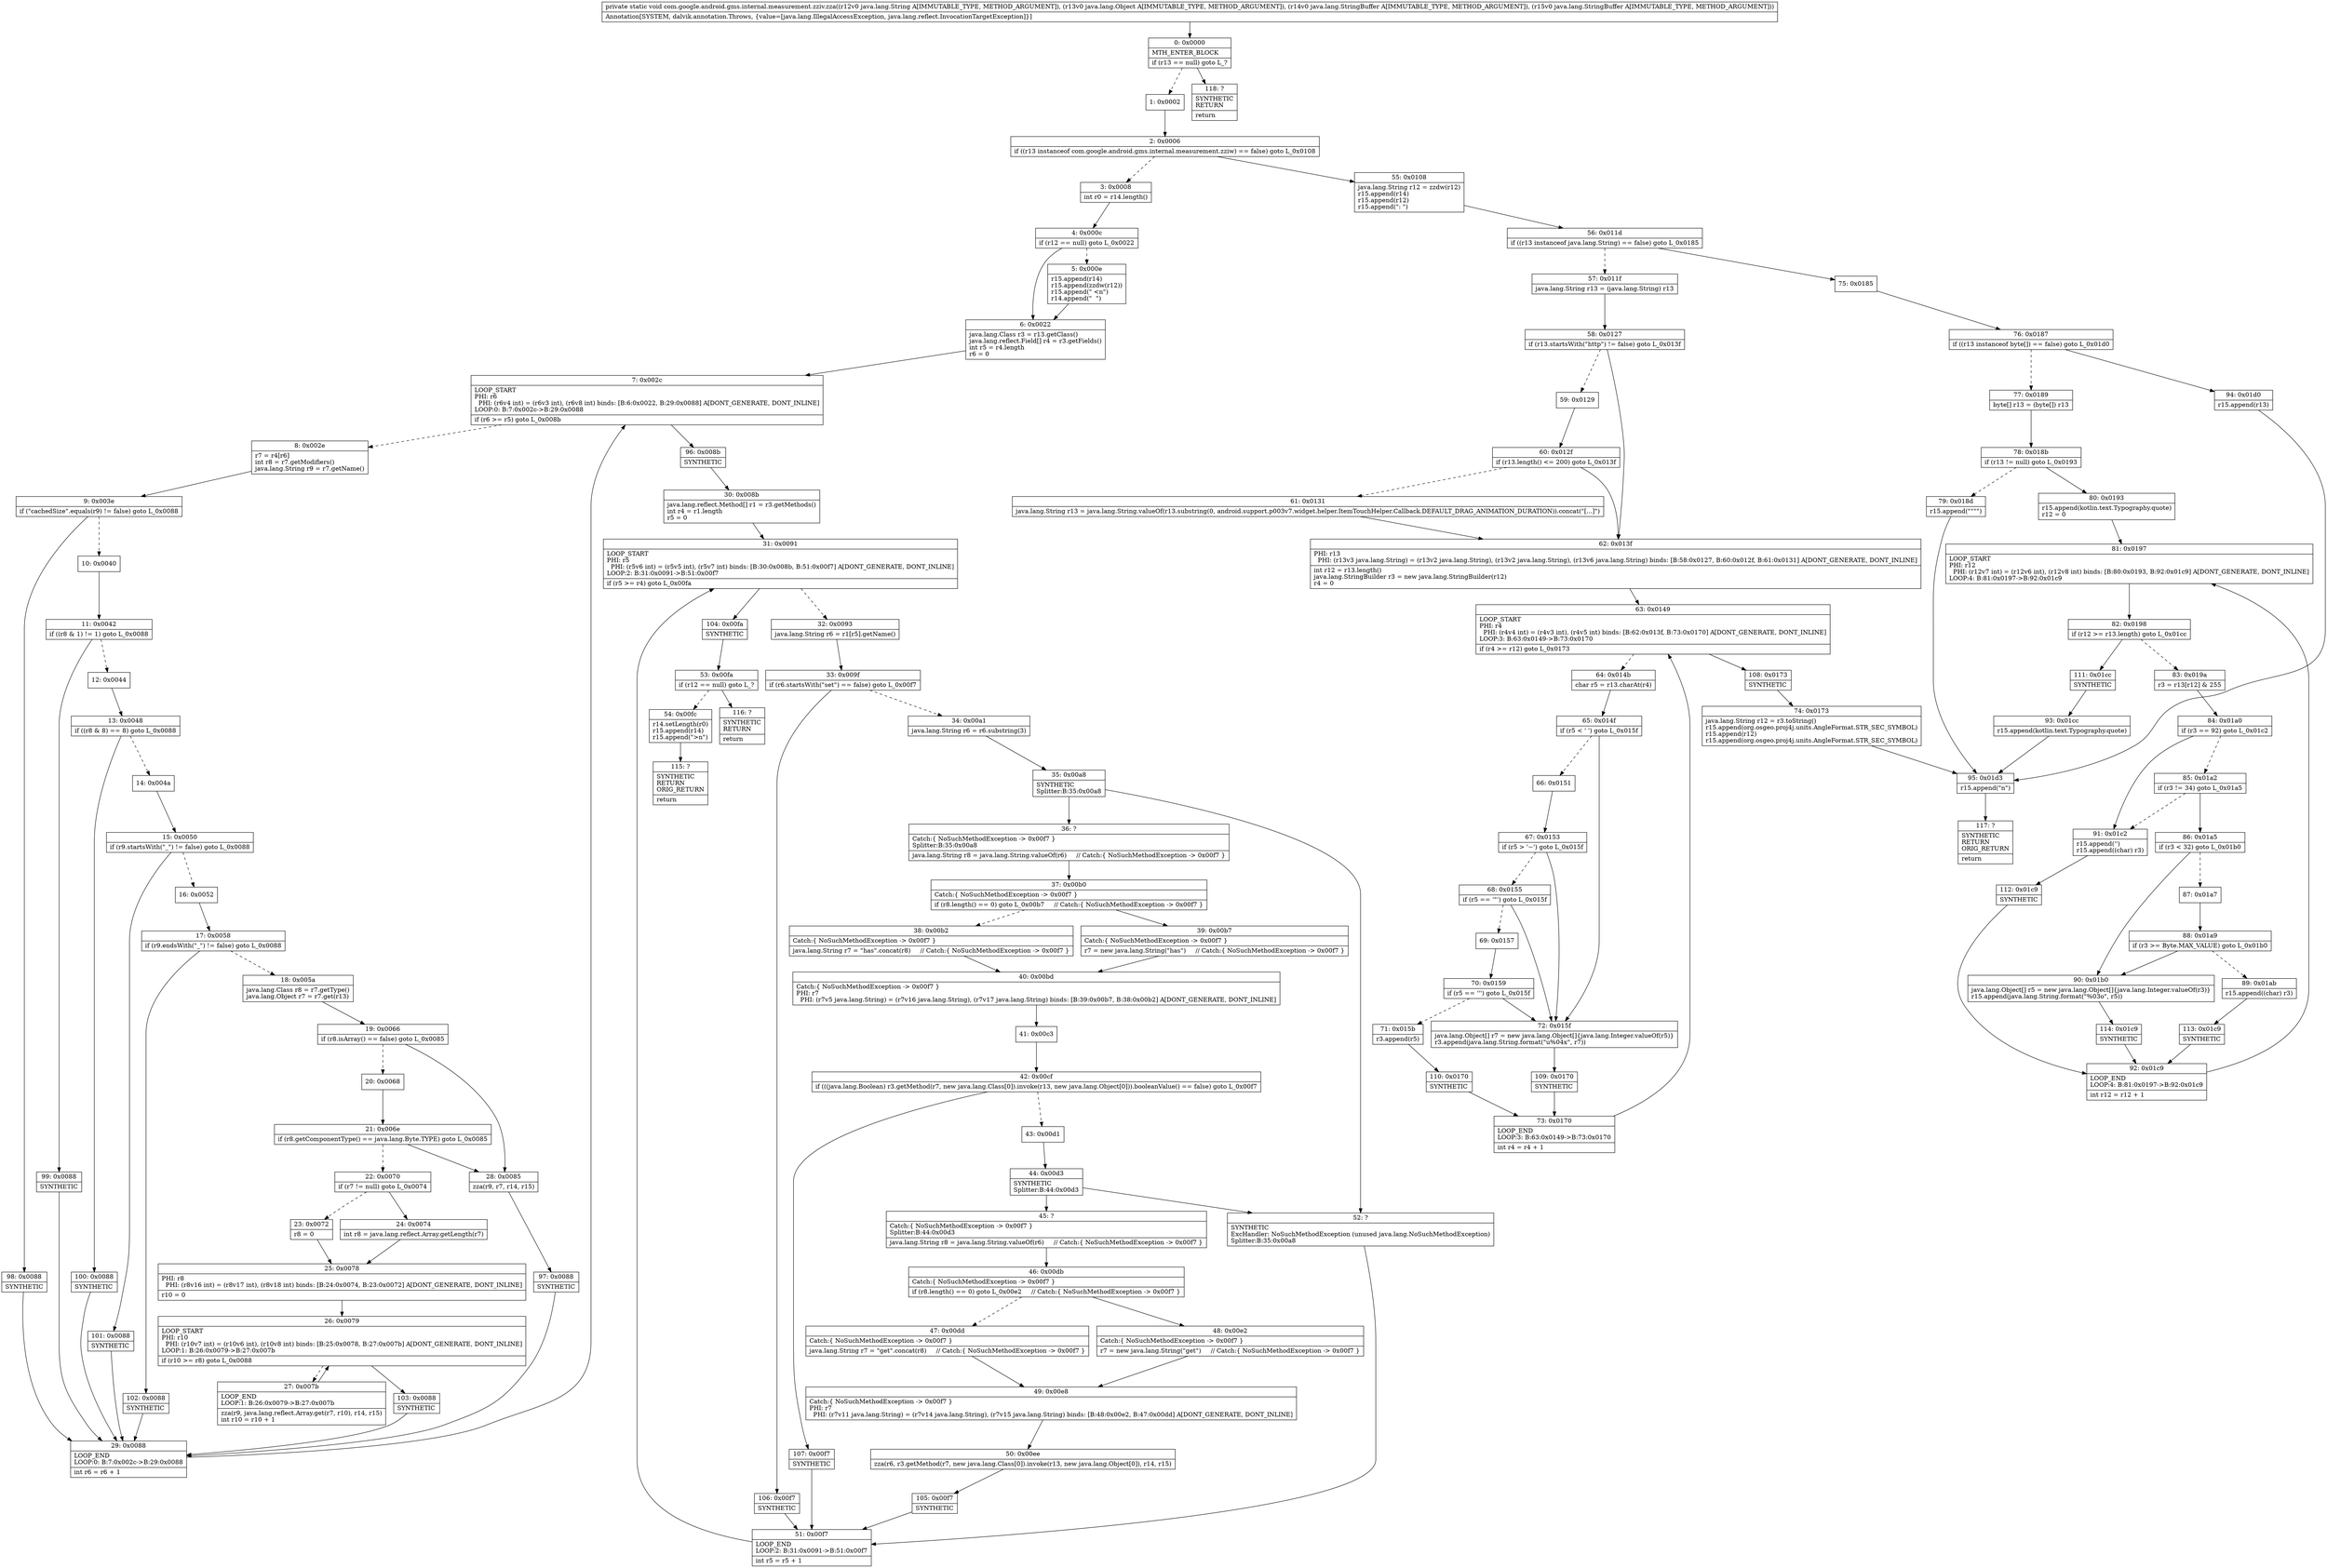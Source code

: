 digraph "CFG forcom.google.android.gms.internal.measurement.zziv.zza(Ljava\/lang\/String;Ljava\/lang\/Object;Ljava\/lang\/StringBuffer;Ljava\/lang\/StringBuffer;)V" {
Node_0 [shape=record,label="{0\:\ 0x0000|MTH_ENTER_BLOCK\l|if (r13 == null) goto L_?\l}"];
Node_1 [shape=record,label="{1\:\ 0x0002}"];
Node_2 [shape=record,label="{2\:\ 0x0006|if ((r13 instanceof com.google.android.gms.internal.measurement.zziw) == false) goto L_0x0108\l}"];
Node_3 [shape=record,label="{3\:\ 0x0008|int r0 = r14.length()\l}"];
Node_4 [shape=record,label="{4\:\ 0x000c|if (r12 == null) goto L_0x0022\l}"];
Node_5 [shape=record,label="{5\:\ 0x000e|r15.append(r14)\lr15.append(zzdw(r12))\lr15.append(\" \<n\")\lr14.append(\"  \")\l}"];
Node_6 [shape=record,label="{6\:\ 0x0022|java.lang.Class r3 = r13.getClass()\ljava.lang.reflect.Field[] r4 = r3.getFields()\lint r5 = r4.length\lr6 = 0\l}"];
Node_7 [shape=record,label="{7\:\ 0x002c|LOOP_START\lPHI: r6 \l  PHI: (r6v4 int) = (r6v3 int), (r6v8 int) binds: [B:6:0x0022, B:29:0x0088] A[DONT_GENERATE, DONT_INLINE]\lLOOP:0: B:7:0x002c\-\>B:29:0x0088\l|if (r6 \>= r5) goto L_0x008b\l}"];
Node_8 [shape=record,label="{8\:\ 0x002e|r7 = r4[r6]\lint r8 = r7.getModifiers()\ljava.lang.String r9 = r7.getName()\l}"];
Node_9 [shape=record,label="{9\:\ 0x003e|if (\"cachedSize\".equals(r9) != false) goto L_0x0088\l}"];
Node_10 [shape=record,label="{10\:\ 0x0040}"];
Node_11 [shape=record,label="{11\:\ 0x0042|if ((r8 & 1) != 1) goto L_0x0088\l}"];
Node_12 [shape=record,label="{12\:\ 0x0044}"];
Node_13 [shape=record,label="{13\:\ 0x0048|if ((r8 & 8) == 8) goto L_0x0088\l}"];
Node_14 [shape=record,label="{14\:\ 0x004a}"];
Node_15 [shape=record,label="{15\:\ 0x0050|if (r9.startsWith(\"_\") != false) goto L_0x0088\l}"];
Node_16 [shape=record,label="{16\:\ 0x0052}"];
Node_17 [shape=record,label="{17\:\ 0x0058|if (r9.endsWith(\"_\") != false) goto L_0x0088\l}"];
Node_18 [shape=record,label="{18\:\ 0x005a|java.lang.Class r8 = r7.getType()\ljava.lang.Object r7 = r7.get(r13)\l}"];
Node_19 [shape=record,label="{19\:\ 0x0066|if (r8.isArray() == false) goto L_0x0085\l}"];
Node_20 [shape=record,label="{20\:\ 0x0068}"];
Node_21 [shape=record,label="{21\:\ 0x006e|if (r8.getComponentType() == java.lang.Byte.TYPE) goto L_0x0085\l}"];
Node_22 [shape=record,label="{22\:\ 0x0070|if (r7 != null) goto L_0x0074\l}"];
Node_23 [shape=record,label="{23\:\ 0x0072|r8 = 0\l}"];
Node_24 [shape=record,label="{24\:\ 0x0074|int r8 = java.lang.reflect.Array.getLength(r7)\l}"];
Node_25 [shape=record,label="{25\:\ 0x0078|PHI: r8 \l  PHI: (r8v16 int) = (r8v17 int), (r8v18 int) binds: [B:24:0x0074, B:23:0x0072] A[DONT_GENERATE, DONT_INLINE]\l|r10 = 0\l}"];
Node_26 [shape=record,label="{26\:\ 0x0079|LOOP_START\lPHI: r10 \l  PHI: (r10v7 int) = (r10v6 int), (r10v8 int) binds: [B:25:0x0078, B:27:0x007b] A[DONT_GENERATE, DONT_INLINE]\lLOOP:1: B:26:0x0079\-\>B:27:0x007b\l|if (r10 \>= r8) goto L_0x0088\l}"];
Node_27 [shape=record,label="{27\:\ 0x007b|LOOP_END\lLOOP:1: B:26:0x0079\-\>B:27:0x007b\l|zza(r9, java.lang.reflect.Array.get(r7, r10), r14, r15)\lint r10 = r10 + 1\l}"];
Node_28 [shape=record,label="{28\:\ 0x0085|zza(r9, r7, r14, r15)\l}"];
Node_29 [shape=record,label="{29\:\ 0x0088|LOOP_END\lLOOP:0: B:7:0x002c\-\>B:29:0x0088\l|int r6 = r6 + 1\l}"];
Node_30 [shape=record,label="{30\:\ 0x008b|java.lang.reflect.Method[] r1 = r3.getMethods()\lint r4 = r1.length\lr5 = 0\l}"];
Node_31 [shape=record,label="{31\:\ 0x0091|LOOP_START\lPHI: r5 \l  PHI: (r5v6 int) = (r5v5 int), (r5v7 int) binds: [B:30:0x008b, B:51:0x00f7] A[DONT_GENERATE, DONT_INLINE]\lLOOP:2: B:31:0x0091\-\>B:51:0x00f7\l|if (r5 \>= r4) goto L_0x00fa\l}"];
Node_32 [shape=record,label="{32\:\ 0x0093|java.lang.String r6 = r1[r5].getName()\l}"];
Node_33 [shape=record,label="{33\:\ 0x009f|if (r6.startsWith(\"set\") == false) goto L_0x00f7\l}"];
Node_34 [shape=record,label="{34\:\ 0x00a1|java.lang.String r6 = r6.substring(3)\l}"];
Node_35 [shape=record,label="{35\:\ 0x00a8|SYNTHETIC\lSplitter:B:35:0x00a8\l}"];
Node_36 [shape=record,label="{36\:\ ?|Catch:\{ NoSuchMethodException \-\> 0x00f7 \}\lSplitter:B:35:0x00a8\l|java.lang.String r8 = java.lang.String.valueOf(r6)     \/\/ Catch:\{ NoSuchMethodException \-\> 0x00f7 \}\l}"];
Node_37 [shape=record,label="{37\:\ 0x00b0|Catch:\{ NoSuchMethodException \-\> 0x00f7 \}\l|if (r8.length() == 0) goto L_0x00b7     \/\/ Catch:\{ NoSuchMethodException \-\> 0x00f7 \}\l}"];
Node_38 [shape=record,label="{38\:\ 0x00b2|Catch:\{ NoSuchMethodException \-\> 0x00f7 \}\l|java.lang.String r7 = \"has\".concat(r8)     \/\/ Catch:\{ NoSuchMethodException \-\> 0x00f7 \}\l}"];
Node_39 [shape=record,label="{39\:\ 0x00b7|Catch:\{ NoSuchMethodException \-\> 0x00f7 \}\l|r7 = new java.lang.String(\"has\")     \/\/ Catch:\{ NoSuchMethodException \-\> 0x00f7 \}\l}"];
Node_40 [shape=record,label="{40\:\ 0x00bd|Catch:\{ NoSuchMethodException \-\> 0x00f7 \}\lPHI: r7 \l  PHI: (r7v5 java.lang.String) = (r7v16 java.lang.String), (r7v17 java.lang.String) binds: [B:39:0x00b7, B:38:0x00b2] A[DONT_GENERATE, DONT_INLINE]\l}"];
Node_41 [shape=record,label="{41\:\ 0x00c3}"];
Node_42 [shape=record,label="{42\:\ 0x00cf|if (((java.lang.Boolean) r3.getMethod(r7, new java.lang.Class[0]).invoke(r13, new java.lang.Object[0])).booleanValue() == false) goto L_0x00f7\l}"];
Node_43 [shape=record,label="{43\:\ 0x00d1}"];
Node_44 [shape=record,label="{44\:\ 0x00d3|SYNTHETIC\lSplitter:B:44:0x00d3\l}"];
Node_45 [shape=record,label="{45\:\ ?|Catch:\{ NoSuchMethodException \-\> 0x00f7 \}\lSplitter:B:44:0x00d3\l|java.lang.String r8 = java.lang.String.valueOf(r6)     \/\/ Catch:\{ NoSuchMethodException \-\> 0x00f7 \}\l}"];
Node_46 [shape=record,label="{46\:\ 0x00db|Catch:\{ NoSuchMethodException \-\> 0x00f7 \}\l|if (r8.length() == 0) goto L_0x00e2     \/\/ Catch:\{ NoSuchMethodException \-\> 0x00f7 \}\l}"];
Node_47 [shape=record,label="{47\:\ 0x00dd|Catch:\{ NoSuchMethodException \-\> 0x00f7 \}\l|java.lang.String r7 = \"get\".concat(r8)     \/\/ Catch:\{ NoSuchMethodException \-\> 0x00f7 \}\l}"];
Node_48 [shape=record,label="{48\:\ 0x00e2|Catch:\{ NoSuchMethodException \-\> 0x00f7 \}\l|r7 = new java.lang.String(\"get\")     \/\/ Catch:\{ NoSuchMethodException \-\> 0x00f7 \}\l}"];
Node_49 [shape=record,label="{49\:\ 0x00e8|Catch:\{ NoSuchMethodException \-\> 0x00f7 \}\lPHI: r7 \l  PHI: (r7v11 java.lang.String) = (r7v14 java.lang.String), (r7v15 java.lang.String) binds: [B:48:0x00e2, B:47:0x00dd] A[DONT_GENERATE, DONT_INLINE]\l}"];
Node_50 [shape=record,label="{50\:\ 0x00ee|zza(r6, r3.getMethod(r7, new java.lang.Class[0]).invoke(r13, new java.lang.Object[0]), r14, r15)\l}"];
Node_51 [shape=record,label="{51\:\ 0x00f7|LOOP_END\lLOOP:2: B:31:0x0091\-\>B:51:0x00f7\l|int r5 = r5 + 1\l}"];
Node_52 [shape=record,label="{52\:\ ?|SYNTHETIC\lExcHandler: NoSuchMethodException (unused java.lang.NoSuchMethodException)\lSplitter:B:35:0x00a8\l}"];
Node_53 [shape=record,label="{53\:\ 0x00fa|if (r12 == null) goto L_?\l}"];
Node_54 [shape=record,label="{54\:\ 0x00fc|r14.setLength(r0)\lr15.append(r14)\lr15.append(\"\>n\")\l}"];
Node_55 [shape=record,label="{55\:\ 0x0108|java.lang.String r12 = zzdw(r12)\lr15.append(r14)\lr15.append(r12)\lr15.append(\": \")\l}"];
Node_56 [shape=record,label="{56\:\ 0x011d|if ((r13 instanceof java.lang.String) == false) goto L_0x0185\l}"];
Node_57 [shape=record,label="{57\:\ 0x011f|java.lang.String r13 = (java.lang.String) r13\l}"];
Node_58 [shape=record,label="{58\:\ 0x0127|if (r13.startsWith(\"http\") != false) goto L_0x013f\l}"];
Node_59 [shape=record,label="{59\:\ 0x0129}"];
Node_60 [shape=record,label="{60\:\ 0x012f|if (r13.length() \<= 200) goto L_0x013f\l}"];
Node_61 [shape=record,label="{61\:\ 0x0131|java.lang.String r13 = java.lang.String.valueOf(r13.substring(0, android.support.p003v7.widget.helper.ItemTouchHelper.Callback.DEFAULT_DRAG_ANIMATION_DURATION)).concat(\"[...]\")\l}"];
Node_62 [shape=record,label="{62\:\ 0x013f|PHI: r13 \l  PHI: (r13v3 java.lang.String) = (r13v2 java.lang.String), (r13v2 java.lang.String), (r13v6 java.lang.String) binds: [B:58:0x0127, B:60:0x012f, B:61:0x0131] A[DONT_GENERATE, DONT_INLINE]\l|int r12 = r13.length()\ljava.lang.StringBuilder r3 = new java.lang.StringBuilder(r12)\lr4 = 0\l}"];
Node_63 [shape=record,label="{63\:\ 0x0149|LOOP_START\lPHI: r4 \l  PHI: (r4v4 int) = (r4v3 int), (r4v5 int) binds: [B:62:0x013f, B:73:0x0170] A[DONT_GENERATE, DONT_INLINE]\lLOOP:3: B:63:0x0149\-\>B:73:0x0170\l|if (r4 \>= r12) goto L_0x0173\l}"];
Node_64 [shape=record,label="{64\:\ 0x014b|char r5 = r13.charAt(r4)\l}"];
Node_65 [shape=record,label="{65\:\ 0x014f|if (r5 \< ' ') goto L_0x015f\l}"];
Node_66 [shape=record,label="{66\:\ 0x0151}"];
Node_67 [shape=record,label="{67\:\ 0x0153|if (r5 \> '~') goto L_0x015f\l}"];
Node_68 [shape=record,label="{68\:\ 0x0155|if (r5 == '\"') goto L_0x015f\l}"];
Node_69 [shape=record,label="{69\:\ 0x0157}"];
Node_70 [shape=record,label="{70\:\ 0x0159|if (r5 == ''') goto L_0x015f\l}"];
Node_71 [shape=record,label="{71\:\ 0x015b|r3.append(r5)\l}"];
Node_72 [shape=record,label="{72\:\ 0x015f|java.lang.Object[] r7 = new java.lang.Object[]\{java.lang.Integer.valueOf(r5)\}\lr3.append(java.lang.String.format(\"u%04x\", r7))\l}"];
Node_73 [shape=record,label="{73\:\ 0x0170|LOOP_END\lLOOP:3: B:63:0x0149\-\>B:73:0x0170\l|int r4 = r4 + 1\l}"];
Node_74 [shape=record,label="{74\:\ 0x0173|java.lang.String r12 = r3.toString()\lr15.append(org.osgeo.proj4j.units.AngleFormat.STR_SEC_SYMBOL)\lr15.append(r12)\lr15.append(org.osgeo.proj4j.units.AngleFormat.STR_SEC_SYMBOL)\l}"];
Node_75 [shape=record,label="{75\:\ 0x0185}"];
Node_76 [shape=record,label="{76\:\ 0x0187|if ((r13 instanceof byte[]) == false) goto L_0x01d0\l}"];
Node_77 [shape=record,label="{77\:\ 0x0189|byte[] r13 = (byte[]) r13\l}"];
Node_78 [shape=record,label="{78\:\ 0x018b|if (r13 != null) goto L_0x0193\l}"];
Node_79 [shape=record,label="{79\:\ 0x018d|r15.append(\"\"\"\")\l}"];
Node_80 [shape=record,label="{80\:\ 0x0193|r15.append(kotlin.text.Typography.quote)\lr12 = 0\l}"];
Node_81 [shape=record,label="{81\:\ 0x0197|LOOP_START\lPHI: r12 \l  PHI: (r12v7 int) = (r12v6 int), (r12v8 int) binds: [B:80:0x0193, B:92:0x01c9] A[DONT_GENERATE, DONT_INLINE]\lLOOP:4: B:81:0x0197\-\>B:92:0x01c9\l}"];
Node_82 [shape=record,label="{82\:\ 0x0198|if (r12 \>= r13.length) goto L_0x01cc\l}"];
Node_83 [shape=record,label="{83\:\ 0x019a|r3 = r13[r12] & 255\l}"];
Node_84 [shape=record,label="{84\:\ 0x01a0|if (r3 == 92) goto L_0x01c2\l}"];
Node_85 [shape=record,label="{85\:\ 0x01a2|if (r3 != 34) goto L_0x01a5\l}"];
Node_86 [shape=record,label="{86\:\ 0x01a5|if (r3 \< 32) goto L_0x01b0\l}"];
Node_87 [shape=record,label="{87\:\ 0x01a7}"];
Node_88 [shape=record,label="{88\:\ 0x01a9|if (r3 \>= Byte.MAX_VALUE) goto L_0x01b0\l}"];
Node_89 [shape=record,label="{89\:\ 0x01ab|r15.append((char) r3)\l}"];
Node_90 [shape=record,label="{90\:\ 0x01b0|java.lang.Object[] r5 = new java.lang.Object[]\{java.lang.Integer.valueOf(r3)\}\lr15.append(java.lang.String.format(\"%03o\", r5))\l}"];
Node_91 [shape=record,label="{91\:\ 0x01c2|r15.append('')\lr15.append((char) r3)\l}"];
Node_92 [shape=record,label="{92\:\ 0x01c9|LOOP_END\lLOOP:4: B:81:0x0197\-\>B:92:0x01c9\l|int r12 = r12 + 1\l}"];
Node_93 [shape=record,label="{93\:\ 0x01cc|r15.append(kotlin.text.Typography.quote)\l}"];
Node_94 [shape=record,label="{94\:\ 0x01d0|r15.append(r13)\l}"];
Node_95 [shape=record,label="{95\:\ 0x01d3|r15.append(\"n\")\l}"];
Node_96 [shape=record,label="{96\:\ 0x008b|SYNTHETIC\l}"];
Node_97 [shape=record,label="{97\:\ 0x0088|SYNTHETIC\l}"];
Node_98 [shape=record,label="{98\:\ 0x0088|SYNTHETIC\l}"];
Node_99 [shape=record,label="{99\:\ 0x0088|SYNTHETIC\l}"];
Node_100 [shape=record,label="{100\:\ 0x0088|SYNTHETIC\l}"];
Node_101 [shape=record,label="{101\:\ 0x0088|SYNTHETIC\l}"];
Node_102 [shape=record,label="{102\:\ 0x0088|SYNTHETIC\l}"];
Node_103 [shape=record,label="{103\:\ 0x0088|SYNTHETIC\l}"];
Node_104 [shape=record,label="{104\:\ 0x00fa|SYNTHETIC\l}"];
Node_105 [shape=record,label="{105\:\ 0x00f7|SYNTHETIC\l}"];
Node_106 [shape=record,label="{106\:\ 0x00f7|SYNTHETIC\l}"];
Node_107 [shape=record,label="{107\:\ 0x00f7|SYNTHETIC\l}"];
Node_108 [shape=record,label="{108\:\ 0x0173|SYNTHETIC\l}"];
Node_109 [shape=record,label="{109\:\ 0x0170|SYNTHETIC\l}"];
Node_110 [shape=record,label="{110\:\ 0x0170|SYNTHETIC\l}"];
Node_111 [shape=record,label="{111\:\ 0x01cc|SYNTHETIC\l}"];
Node_112 [shape=record,label="{112\:\ 0x01c9|SYNTHETIC\l}"];
Node_113 [shape=record,label="{113\:\ 0x01c9|SYNTHETIC\l}"];
Node_114 [shape=record,label="{114\:\ 0x01c9|SYNTHETIC\l}"];
Node_115 [shape=record,label="{115\:\ ?|SYNTHETIC\lRETURN\lORIG_RETURN\l|return\l}"];
Node_116 [shape=record,label="{116\:\ ?|SYNTHETIC\lRETURN\l|return\l}"];
Node_117 [shape=record,label="{117\:\ ?|SYNTHETIC\lRETURN\lORIG_RETURN\l|return\l}"];
Node_118 [shape=record,label="{118\:\ ?|SYNTHETIC\lRETURN\l|return\l}"];
MethodNode[shape=record,label="{private static void com.google.android.gms.internal.measurement.zziv.zza((r12v0 java.lang.String A[IMMUTABLE_TYPE, METHOD_ARGUMENT]), (r13v0 java.lang.Object A[IMMUTABLE_TYPE, METHOD_ARGUMENT]), (r14v0 java.lang.StringBuffer A[IMMUTABLE_TYPE, METHOD_ARGUMENT]), (r15v0 java.lang.StringBuffer A[IMMUTABLE_TYPE, METHOD_ARGUMENT]))  | Annotation[SYSTEM, dalvik.annotation.Throws, \{value=[java.lang.IllegalAccessException, java.lang.reflect.InvocationTargetException]\}]\l}"];
MethodNode -> Node_0;
Node_0 -> Node_1[style=dashed];
Node_0 -> Node_118;
Node_1 -> Node_2;
Node_2 -> Node_3[style=dashed];
Node_2 -> Node_55;
Node_3 -> Node_4;
Node_4 -> Node_5[style=dashed];
Node_4 -> Node_6;
Node_5 -> Node_6;
Node_6 -> Node_7;
Node_7 -> Node_8[style=dashed];
Node_7 -> Node_96;
Node_8 -> Node_9;
Node_9 -> Node_10[style=dashed];
Node_9 -> Node_98;
Node_10 -> Node_11;
Node_11 -> Node_12[style=dashed];
Node_11 -> Node_99;
Node_12 -> Node_13;
Node_13 -> Node_14[style=dashed];
Node_13 -> Node_100;
Node_14 -> Node_15;
Node_15 -> Node_16[style=dashed];
Node_15 -> Node_101;
Node_16 -> Node_17;
Node_17 -> Node_18[style=dashed];
Node_17 -> Node_102;
Node_18 -> Node_19;
Node_19 -> Node_20[style=dashed];
Node_19 -> Node_28;
Node_20 -> Node_21;
Node_21 -> Node_22[style=dashed];
Node_21 -> Node_28;
Node_22 -> Node_23[style=dashed];
Node_22 -> Node_24;
Node_23 -> Node_25;
Node_24 -> Node_25;
Node_25 -> Node_26;
Node_26 -> Node_27[style=dashed];
Node_26 -> Node_103;
Node_27 -> Node_26;
Node_28 -> Node_97;
Node_29 -> Node_7;
Node_30 -> Node_31;
Node_31 -> Node_32[style=dashed];
Node_31 -> Node_104;
Node_32 -> Node_33;
Node_33 -> Node_34[style=dashed];
Node_33 -> Node_106;
Node_34 -> Node_35;
Node_35 -> Node_36;
Node_35 -> Node_52;
Node_36 -> Node_37;
Node_37 -> Node_38[style=dashed];
Node_37 -> Node_39;
Node_38 -> Node_40;
Node_39 -> Node_40;
Node_40 -> Node_41;
Node_41 -> Node_42;
Node_42 -> Node_43[style=dashed];
Node_42 -> Node_107;
Node_43 -> Node_44;
Node_44 -> Node_45;
Node_44 -> Node_52;
Node_45 -> Node_46;
Node_46 -> Node_47[style=dashed];
Node_46 -> Node_48;
Node_47 -> Node_49;
Node_48 -> Node_49;
Node_49 -> Node_50;
Node_50 -> Node_105;
Node_51 -> Node_31;
Node_52 -> Node_51;
Node_53 -> Node_54[style=dashed];
Node_53 -> Node_116;
Node_54 -> Node_115;
Node_55 -> Node_56;
Node_56 -> Node_57[style=dashed];
Node_56 -> Node_75;
Node_57 -> Node_58;
Node_58 -> Node_59[style=dashed];
Node_58 -> Node_62;
Node_59 -> Node_60;
Node_60 -> Node_61[style=dashed];
Node_60 -> Node_62;
Node_61 -> Node_62;
Node_62 -> Node_63;
Node_63 -> Node_64[style=dashed];
Node_63 -> Node_108;
Node_64 -> Node_65;
Node_65 -> Node_66[style=dashed];
Node_65 -> Node_72;
Node_66 -> Node_67;
Node_67 -> Node_68[style=dashed];
Node_67 -> Node_72;
Node_68 -> Node_69[style=dashed];
Node_68 -> Node_72;
Node_69 -> Node_70;
Node_70 -> Node_71[style=dashed];
Node_70 -> Node_72;
Node_71 -> Node_110;
Node_72 -> Node_109;
Node_73 -> Node_63;
Node_74 -> Node_95;
Node_75 -> Node_76;
Node_76 -> Node_77[style=dashed];
Node_76 -> Node_94;
Node_77 -> Node_78;
Node_78 -> Node_79[style=dashed];
Node_78 -> Node_80;
Node_79 -> Node_95;
Node_80 -> Node_81;
Node_81 -> Node_82;
Node_82 -> Node_83[style=dashed];
Node_82 -> Node_111;
Node_83 -> Node_84;
Node_84 -> Node_85[style=dashed];
Node_84 -> Node_91;
Node_85 -> Node_86;
Node_85 -> Node_91[style=dashed];
Node_86 -> Node_87[style=dashed];
Node_86 -> Node_90;
Node_87 -> Node_88;
Node_88 -> Node_89[style=dashed];
Node_88 -> Node_90;
Node_89 -> Node_113;
Node_90 -> Node_114;
Node_91 -> Node_112;
Node_92 -> Node_81;
Node_93 -> Node_95;
Node_94 -> Node_95;
Node_95 -> Node_117;
Node_96 -> Node_30;
Node_97 -> Node_29;
Node_98 -> Node_29;
Node_99 -> Node_29;
Node_100 -> Node_29;
Node_101 -> Node_29;
Node_102 -> Node_29;
Node_103 -> Node_29;
Node_104 -> Node_53;
Node_105 -> Node_51;
Node_106 -> Node_51;
Node_107 -> Node_51;
Node_108 -> Node_74;
Node_109 -> Node_73;
Node_110 -> Node_73;
Node_111 -> Node_93;
Node_112 -> Node_92;
Node_113 -> Node_92;
Node_114 -> Node_92;
}

